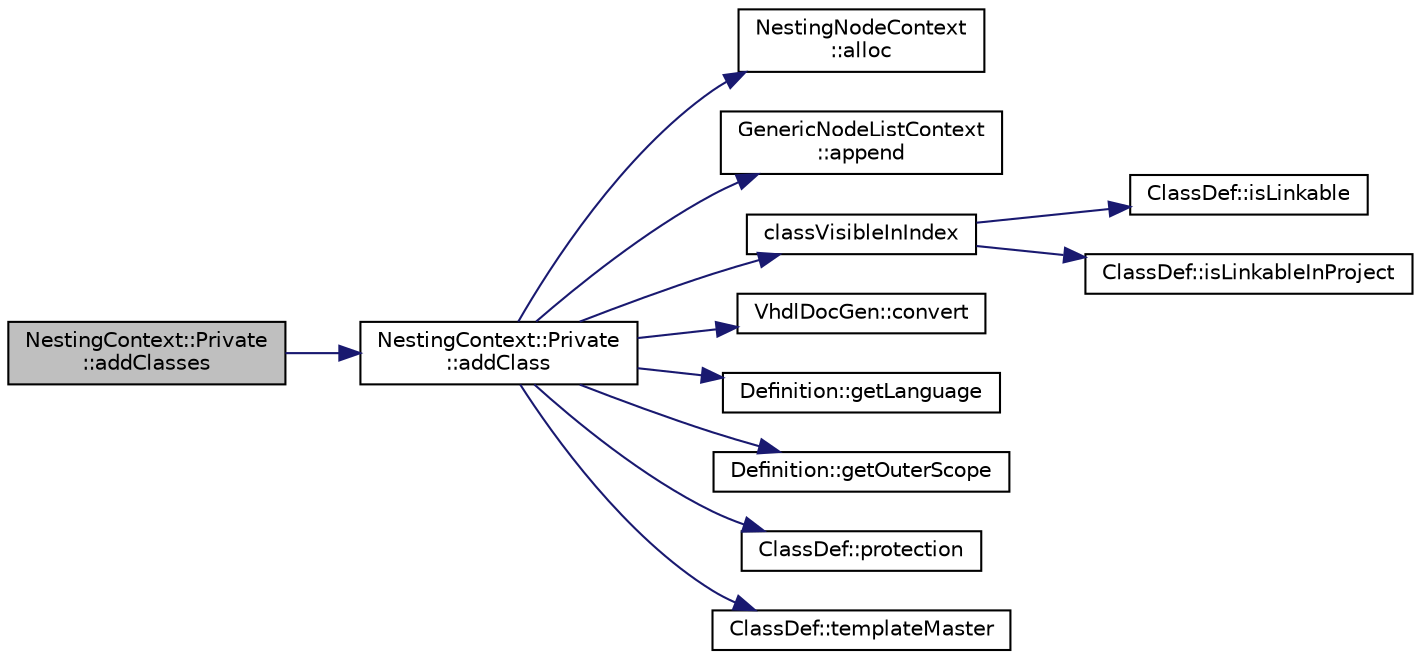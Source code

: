 digraph "NestingContext::Private::addClasses"
{
 // LATEX_PDF_SIZE
  edge [fontname="Helvetica",fontsize="10",labelfontname="Helvetica",labelfontsize="10"];
  node [fontname="Helvetica",fontsize="10",shape=record];
  rankdir="LR";
  Node1 [label="NestingContext::Private\l::addClasses",height=0.2,width=0.4,color="black", fillcolor="grey75", style="filled", fontcolor="black",tooltip=" "];
  Node1 -> Node2 [color="midnightblue",fontsize="10",style="solid",fontname="Helvetica"];
  Node2 [label="NestingContext::Private\l::addClass",height=0.2,width=0.4,color="black", fillcolor="white", style="filled",URL="$classNestingContext_1_1Private.html#a30810c882b3d9af1b25c6af0e33930aa",tooltip=" "];
  Node2 -> Node3 [color="midnightblue",fontsize="10",style="solid",fontname="Helvetica"];
  Node3 [label="NestingNodeContext\l::alloc",height=0.2,width=0.4,color="black", fillcolor="white", style="filled",URL="$classNestingNodeContext.html#a04112dbde6bd6bc05f4354400abc025f",tooltip=" "];
  Node2 -> Node4 [color="midnightblue",fontsize="10",style="solid",fontname="Helvetica"];
  Node4 [label="GenericNodeListContext\l::append",height=0.2,width=0.4,color="black", fillcolor="white", style="filled",URL="$classGenericNodeListContext.html#a1e3defa7bc050ae33e2fbabba7a20643",tooltip=" "];
  Node2 -> Node5 [color="midnightblue",fontsize="10",style="solid",fontname="Helvetica"];
  Node5 [label="classVisibleInIndex",height=0.2,width=0.4,color="black", fillcolor="white", style="filled",URL="$classdef_8cpp.html#abf9fad8d7ee7f78e152b542bcd38061d",tooltip=" "];
  Node5 -> Node6 [color="midnightblue",fontsize="10",style="solid",fontname="Helvetica"];
  Node6 [label="ClassDef::isLinkable",height=0.2,width=0.4,color="black", fillcolor="white", style="filled",URL="$classClassDef.html#a659ebf886a21ea56b51354c22b91b0dc",tooltip=" "];
  Node5 -> Node7 [color="midnightblue",fontsize="10",style="solid",fontname="Helvetica"];
  Node7 [label="ClassDef::isLinkableInProject",height=0.2,width=0.4,color="black", fillcolor="white", style="filled",URL="$classClassDef.html#ab44ea1cae6c5a0ff7ea797e355672e87",tooltip=" "];
  Node2 -> Node8 [color="midnightblue",fontsize="10",style="solid",fontname="Helvetica"];
  Node8 [label="VhdlDocGen::convert",height=0.2,width=0.4,color="black", fillcolor="white", style="filled",URL="$classVhdlDocGen.html#ab1ab1504610c798f4924026a48bb4301",tooltip=" "];
  Node2 -> Node9 [color="midnightblue",fontsize="10",style="solid",fontname="Helvetica"];
  Node9 [label="Definition::getLanguage",height=0.2,width=0.4,color="black", fillcolor="white", style="filled",URL="$classDefinition.html#a0dda9f50f2f9754e6341a10373eafec7",tooltip=" "];
  Node2 -> Node10 [color="midnightblue",fontsize="10",style="solid",fontname="Helvetica"];
  Node10 [label="Definition::getOuterScope",height=0.2,width=0.4,color="black", fillcolor="white", style="filled",URL="$classDefinition.html#acabf5ee4ca8de43bbcc5cd5736f150e5",tooltip=" "];
  Node2 -> Node11 [color="midnightblue",fontsize="10",style="solid",fontname="Helvetica"];
  Node11 [label="ClassDef::protection",height=0.2,width=0.4,color="black", fillcolor="white", style="filled",URL="$classClassDef.html#a759c68ae0af03a49aff1a86d383af68d",tooltip=" "];
  Node2 -> Node12 [color="midnightblue",fontsize="10",style="solid",fontname="Helvetica"];
  Node12 [label="ClassDef::templateMaster",height=0.2,width=0.4,color="black", fillcolor="white", style="filled",URL="$classClassDef.html#ae587759f556ea0d641b92a30e923a7c9",tooltip=" "];
}
